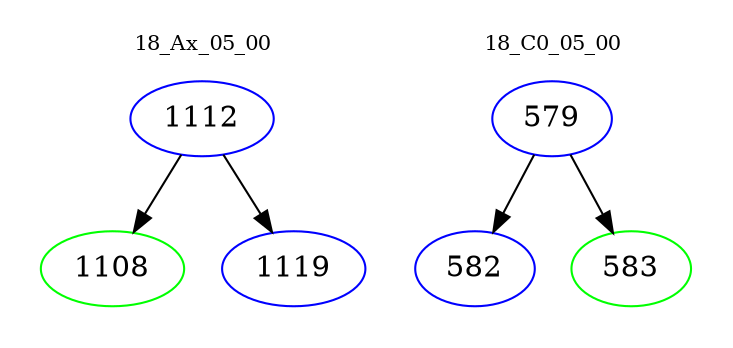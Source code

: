 digraph{
subgraph cluster_0 {
color = white
label = "18_Ax_05_00";
fontsize=10;
T0_1112 [label="1112", color="blue"]
T0_1112 -> T0_1108 [color="black"]
T0_1108 [label="1108", color="green"]
T0_1112 -> T0_1119 [color="black"]
T0_1119 [label="1119", color="blue"]
}
subgraph cluster_1 {
color = white
label = "18_C0_05_00";
fontsize=10;
T1_579 [label="579", color="blue"]
T1_579 -> T1_582 [color="black"]
T1_582 [label="582", color="blue"]
T1_579 -> T1_583 [color="black"]
T1_583 [label="583", color="green"]
}
}
